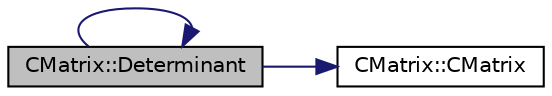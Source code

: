 digraph "CMatrix::Determinant"
{
  edge [fontname="Helvetica",fontsize="10",labelfontname="Helvetica",labelfontsize="10"];
  node [fontname="Helvetica",fontsize="10",shape=record];
  rankdir="LR";
  Node1 [label="CMatrix::Determinant",height=0.2,width=0.4,color="black", fillcolor="grey75", style="filled", fontcolor="black"];
  Node1 -> Node2 [color="midnightblue",fontsize="10",style="solid"];
  Node2 [label="CMatrix::CMatrix",height=0.2,width=0.4,color="black", fillcolor="white", style="filled",URL="$classCMatrix.html#a720aa6a48296f4414ac7f9021bc420c4"];
  Node1 -> Node1 [color="midnightblue",fontsize="10",style="solid"];
}

